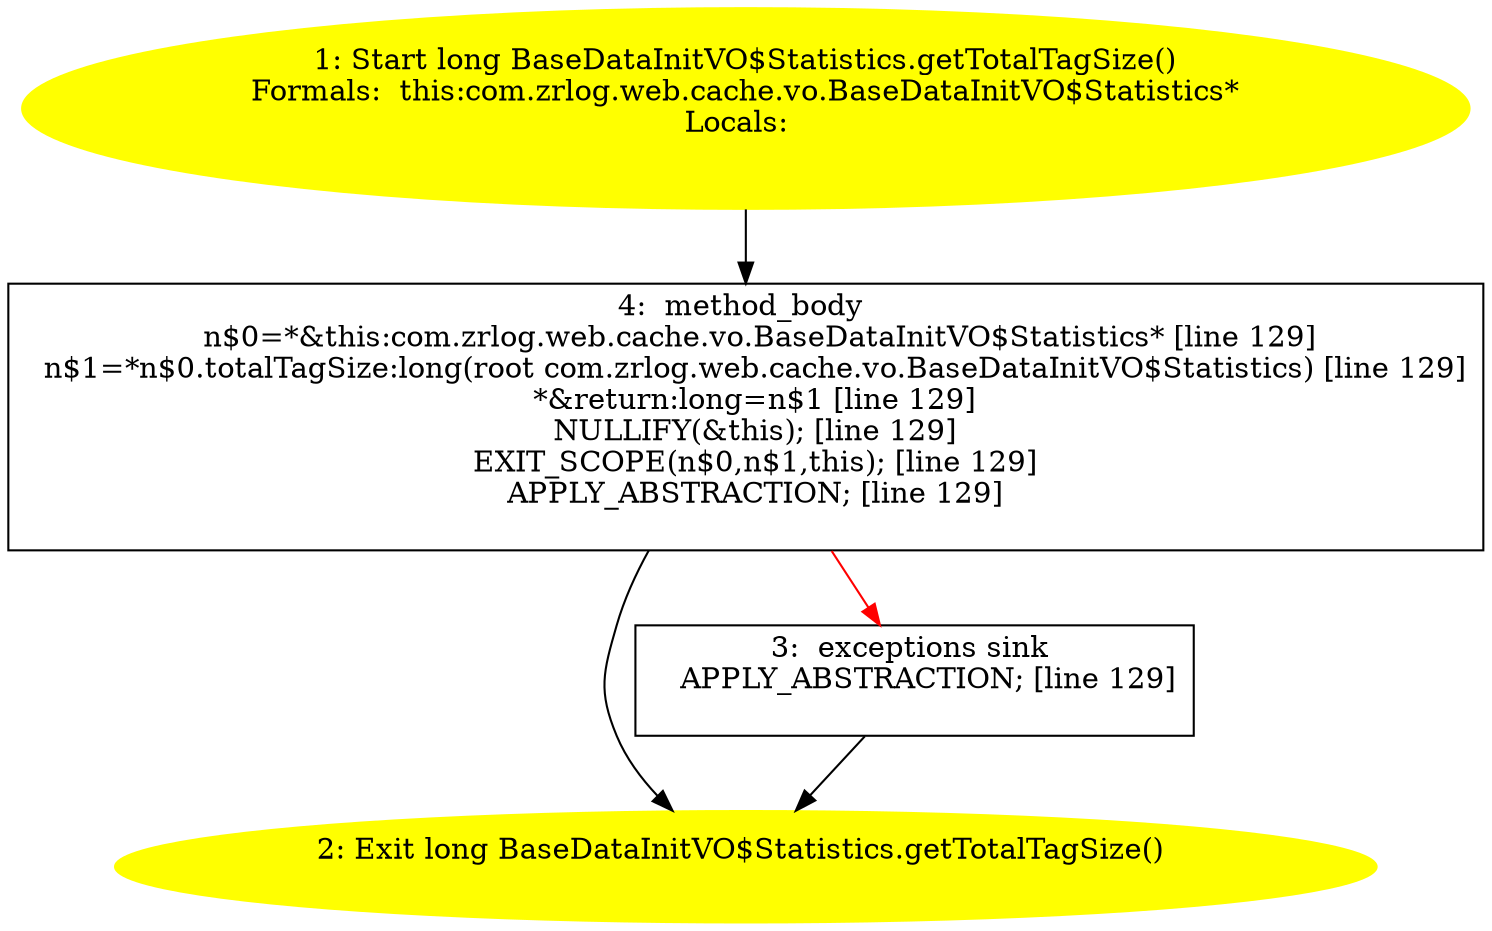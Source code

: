 /* @generated */
digraph cfg {
"com.zrlog.web.cache.vo.BaseDataInitVO$Statistics.getTotalTagSize():long.c037c73048cdbc9af91db4cfebcf345d_1" [label="1: Start long BaseDataInitVO$Statistics.getTotalTagSize()\nFormals:  this:com.zrlog.web.cache.vo.BaseDataInitVO$Statistics*\nLocals:  \n  " color=yellow style=filled]
	

	 "com.zrlog.web.cache.vo.BaseDataInitVO$Statistics.getTotalTagSize():long.c037c73048cdbc9af91db4cfebcf345d_1" -> "com.zrlog.web.cache.vo.BaseDataInitVO$Statistics.getTotalTagSize():long.c037c73048cdbc9af91db4cfebcf345d_4" ;
"com.zrlog.web.cache.vo.BaseDataInitVO$Statistics.getTotalTagSize():long.c037c73048cdbc9af91db4cfebcf345d_2" [label="2: Exit long BaseDataInitVO$Statistics.getTotalTagSize() \n  " color=yellow style=filled]
	

"com.zrlog.web.cache.vo.BaseDataInitVO$Statistics.getTotalTagSize():long.c037c73048cdbc9af91db4cfebcf345d_3" [label="3:  exceptions sink \n   APPLY_ABSTRACTION; [line 129]\n " shape="box"]
	

	 "com.zrlog.web.cache.vo.BaseDataInitVO$Statistics.getTotalTagSize():long.c037c73048cdbc9af91db4cfebcf345d_3" -> "com.zrlog.web.cache.vo.BaseDataInitVO$Statistics.getTotalTagSize():long.c037c73048cdbc9af91db4cfebcf345d_2" ;
"com.zrlog.web.cache.vo.BaseDataInitVO$Statistics.getTotalTagSize():long.c037c73048cdbc9af91db4cfebcf345d_4" [label="4:  method_body \n   n$0=*&this:com.zrlog.web.cache.vo.BaseDataInitVO$Statistics* [line 129]\n  n$1=*n$0.totalTagSize:long(root com.zrlog.web.cache.vo.BaseDataInitVO$Statistics) [line 129]\n  *&return:long=n$1 [line 129]\n  NULLIFY(&this); [line 129]\n  EXIT_SCOPE(n$0,n$1,this); [line 129]\n  APPLY_ABSTRACTION; [line 129]\n " shape="box"]
	

	 "com.zrlog.web.cache.vo.BaseDataInitVO$Statistics.getTotalTagSize():long.c037c73048cdbc9af91db4cfebcf345d_4" -> "com.zrlog.web.cache.vo.BaseDataInitVO$Statistics.getTotalTagSize():long.c037c73048cdbc9af91db4cfebcf345d_2" ;
	 "com.zrlog.web.cache.vo.BaseDataInitVO$Statistics.getTotalTagSize():long.c037c73048cdbc9af91db4cfebcf345d_4" -> "com.zrlog.web.cache.vo.BaseDataInitVO$Statistics.getTotalTagSize():long.c037c73048cdbc9af91db4cfebcf345d_3" [color="red" ];
}
